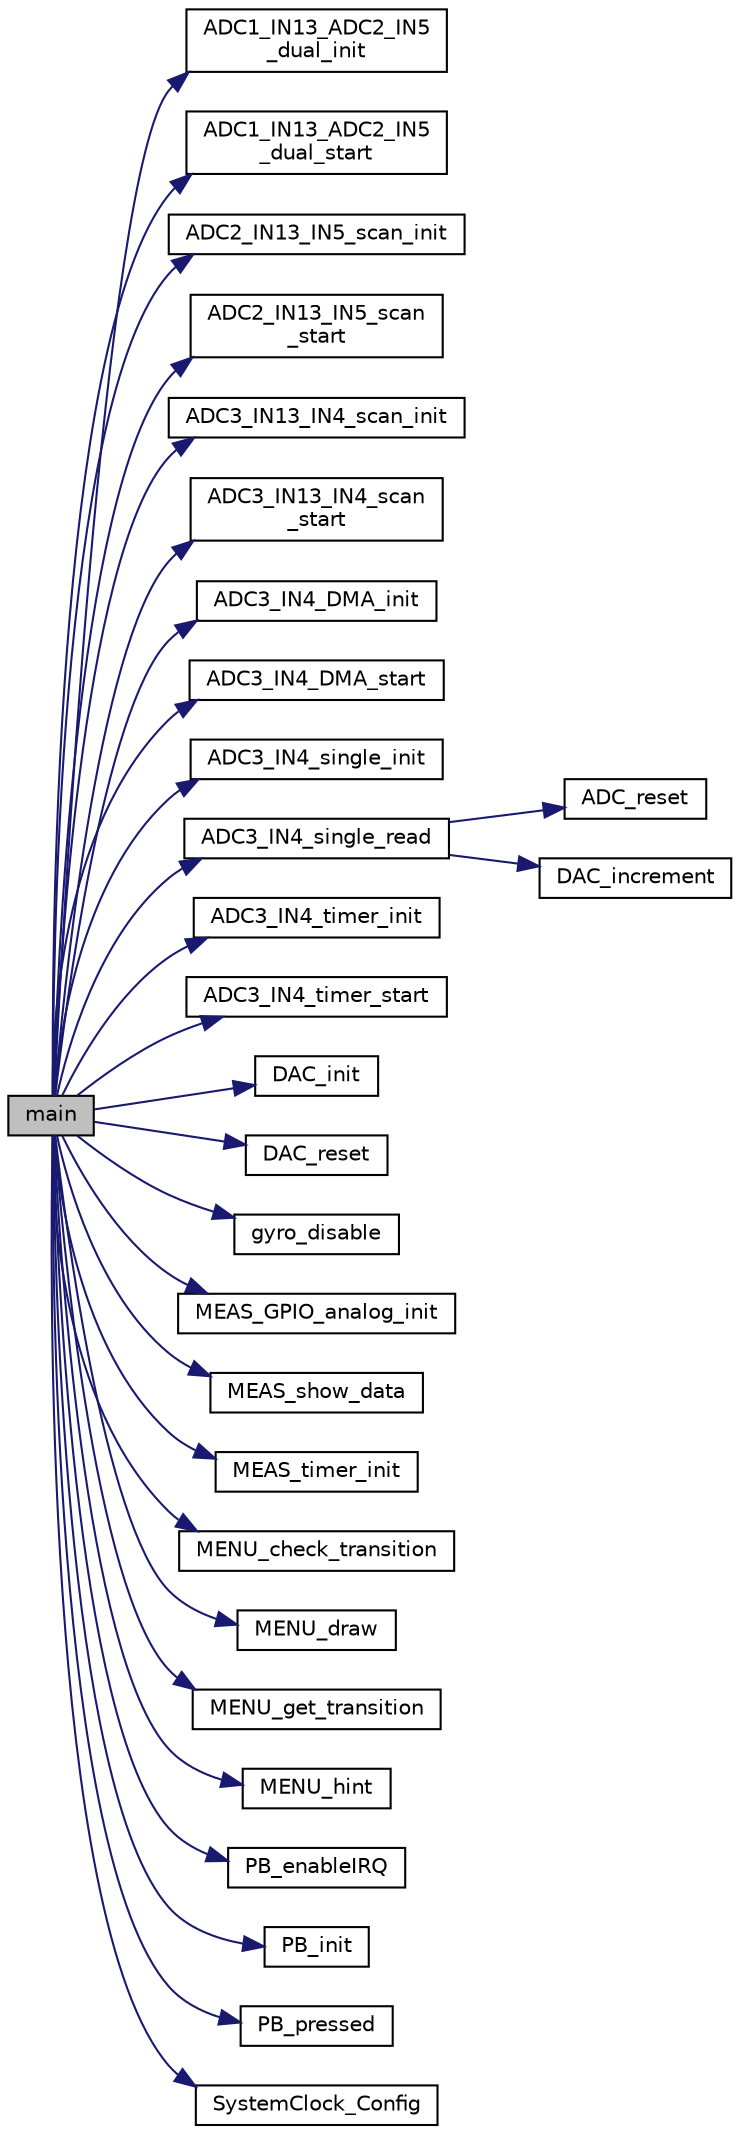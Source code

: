 digraph "main"
{
 // LATEX_PDF_SIZE
  edge [fontname="Helvetica",fontsize="10",labelfontname="Helvetica",labelfontsize="10"];
  node [fontname="Helvetica",fontsize="10",shape=record];
  rankdir="LR";
  Node1 [label="main",height=0.2,width=0.4,color="black", fillcolor="grey75", style="filled", fontcolor="black",tooltip="Main function."];
  Node1 -> Node2 [color="midnightblue",fontsize="10",style="solid",fontname="Helvetica"];
  Node2 [label="ADC1_IN13_ADC2_IN5\l_dual_init",height=0.2,width=0.4,color="black", fillcolor="white", style="filled",URL="$measuring_8c.html#a8cb802f06f0cae4125dd87c21c7bd5ee",tooltip="Initialize ADCs, timer and DMA for simultaneous dual ADC acquisition."];
  Node1 -> Node3 [color="midnightblue",fontsize="10",style="solid",fontname="Helvetica"];
  Node3 [label="ADC1_IN13_ADC2_IN5\l_dual_start",height=0.2,width=0.4,color="black", fillcolor="white", style="filled",URL="$measuring_8c.html#adea520dcb89bc4e799717146e9c6f20b",tooltip="Start DMA, ADC and timer."];
  Node1 -> Node4 [color="midnightblue",fontsize="10",style="solid",fontname="Helvetica"];
  Node4 [label="ADC2_IN13_IN5_scan_init",height=0.2,width=0.4,color="black", fillcolor="white", style="filled",URL="$measuring_8c.html#a192c550f4180a187269caabf9ed9b698",tooltip="Initialize ADC, timer and DMA for sequential acquisition = scan mode."];
  Node1 -> Node5 [color="midnightblue",fontsize="10",style="solid",fontname="Helvetica"];
  Node5 [label="ADC2_IN13_IN5_scan\l_start",height=0.2,width=0.4,color="black", fillcolor="white", style="filled",URL="$measuring_8c.html#a2fb1706a4f3c221df84b0ede30ba39cf",tooltip="Start DMA, ADC and timer."];
  Node1 -> Node6 [color="midnightblue",fontsize="10",style="solid",fontname="Helvetica"];
  Node6 [label="ADC3_IN13_IN4_scan_init",height=0.2,width=0.4,color="black", fillcolor="white", style="filled",URL="$measuring_8c.html#af6c236e0b391beae12f714f7dd89a25e",tooltip="Initialize ADC, timer and DMA for sequential acquisition = scan mode."];
  Node1 -> Node7 [color="midnightblue",fontsize="10",style="solid",fontname="Helvetica"];
  Node7 [label="ADC3_IN13_IN4_scan\l_start",height=0.2,width=0.4,color="black", fillcolor="white", style="filled",URL="$measuring_8c.html#abea69c67cbe966f55f2f5643bb274b77",tooltip="Start DMA, ADC and timer."];
  Node1 -> Node8 [color="midnightblue",fontsize="10",style="solid",fontname="Helvetica"];
  Node8 [label="ADC3_IN4_DMA_init",height=0.2,width=0.4,color="black", fillcolor="white", style="filled",URL="$measuring_8c.html#a8cfd7f56973e8fc6c0f8ec3ccd441533",tooltip="Initialize ADC, timer and DMA for data acquisition in the background."];
  Node1 -> Node9 [color="midnightblue",fontsize="10",style="solid",fontname="Helvetica"];
  Node9 [label="ADC3_IN4_DMA_start",height=0.2,width=0.4,color="black", fillcolor="white", style="filled",URL="$measuring_8c.html#a6ccc1212f3165f43b6dce7c4225a3796",tooltip="Start DMA, ADC and timer."];
  Node1 -> Node10 [color="midnightblue",fontsize="10",style="solid",fontname="Helvetica"];
  Node10 [label="ADC3_IN4_single_init",height=0.2,width=0.4,color="black", fillcolor="white", style="filled",URL="$measuring_8c.html#a56d96511f05d405a65b79e5f6c8a7fd1",tooltip="Initialize the ADC in single conversion mode."];
  Node1 -> Node11 [color="midnightblue",fontsize="10",style="solid",fontname="Helvetica"];
  Node11 [label="ADC3_IN4_single_read",height=0.2,width=0.4,color="black", fillcolor="white", style="filled",URL="$measuring_8c.html#ab914f447426074c9498ed6a5902b7f73",tooltip="Read one single value of the ADC in single conversion mode."];
  Node11 -> Node12 [color="midnightblue",fontsize="10",style="solid",fontname="Helvetica"];
  Node12 [label="ADC_reset",height=0.2,width=0.4,color="black", fillcolor="white", style="filled",URL="$measuring_8c.html#ad33d4cf42023ab7762e61cddb0d4113a",tooltip="Resets the ADCs and the timer."];
  Node11 -> Node13 [color="midnightblue",fontsize="10",style="solid",fontname="Helvetica"];
  Node13 [label="DAC_increment",height=0.2,width=0.4,color="black", fillcolor="white", style="filled",URL="$measuring_8c.html#a892bfc2635d9b39cbeadd1f61d43ddd8",tooltip="Increment the DAC value and write it to the output."];
  Node1 -> Node14 [color="midnightblue",fontsize="10",style="solid",fontname="Helvetica"];
  Node14 [label="ADC3_IN4_timer_init",height=0.2,width=0.4,color="black", fillcolor="white", style="filled",URL="$measuring_8c.html#a4e76bf488f4e0c67e5db6e9c2d2e5813",tooltip="Initialize the ADC to be triggered by a timer."];
  Node1 -> Node15 [color="midnightblue",fontsize="10",style="solid",fontname="Helvetica"];
  Node15 [label="ADC3_IN4_timer_start",height=0.2,width=0.4,color="black", fillcolor="white", style="filled",URL="$measuring_8c.html#ae5ffaeaedb181995f259a61ec05240ee",tooltip="Start the ADC and the timer."];
  Node1 -> Node16 [color="midnightblue",fontsize="10",style="solid",fontname="Helvetica"];
  Node16 [label="DAC_init",height=0.2,width=0.4,color="black", fillcolor="white", style="filled",URL="$measuring_8c.html#a4500c15ee6b13637e00fd6b901b60224",tooltip="Initialize the DAC."];
  Node1 -> Node17 [color="midnightblue",fontsize="10",style="solid",fontname="Helvetica"];
  Node17 [label="DAC_reset",height=0.2,width=0.4,color="black", fillcolor="white", style="filled",URL="$measuring_8c.html#a0ec0c70d77844e92e6b1862ab7fc7fb8",tooltip="Resets the DAC."];
  Node1 -> Node18 [color="midnightblue",fontsize="10",style="solid",fontname="Helvetica"];
  Node18 [label="gyro_disable",height=0.2,width=0.4,color="black", fillcolor="white", style="filled",URL="$main_8c.html#a9506db1724e530dd11bccbdd8968998f",tooltip="Disable the onboard gyroscope."];
  Node1 -> Node19 [color="midnightblue",fontsize="10",style="solid",fontname="Helvetica"];
  Node19 [label="MEAS_GPIO_analog_init",height=0.2,width=0.4,color="black", fillcolor="white", style="filled",URL="$measuring_8c.html#a645930ff74ceaacb90aca99fae865f8f",tooltip="Configure GPIOs in analog mode."];
  Node1 -> Node20 [color="midnightblue",fontsize="10",style="solid",fontname="Helvetica"];
  Node20 [label="MEAS_show_data",height=0.2,width=0.4,color="black", fillcolor="white", style="filled",URL="$measuring_8c.html#af3778dd3469657b95ea6a05c1fe4de0a",tooltip="Draw buffer data as curves."];
  Node1 -> Node21 [color="midnightblue",fontsize="10",style="solid",fontname="Helvetica"];
  Node21 [label="MEAS_timer_init",height=0.2,width=0.4,color="black", fillcolor="white", style="filled",URL="$measuring_8c.html#a2ace7017c3957ead5cd587fc6fae0290",tooltip="Configure the timer to trigger the ADC(s)"];
  Node1 -> Node22 [color="midnightblue",fontsize="10",style="solid",fontname="Helvetica"];
  Node22 [label="MENU_check_transition",height=0.2,width=0.4,color="black", fillcolor="white", style="filled",URL="$menu_8c.html#a88e016ed6bb3eb9cfe66a3009bc6fbcf",tooltip="Check for selection/transition."];
  Node1 -> Node23 [color="midnightblue",fontsize="10",style="solid",fontname="Helvetica"];
  Node23 [label="MENU_draw",height=0.2,width=0.4,color="black", fillcolor="white", style="filled",URL="$menu_8c.html#a2cbb4c209c599e91da57c0d6cf8f710e",tooltip="Draw the menu onto the display."];
  Node1 -> Node24 [color="midnightblue",fontsize="10",style="solid",fontname="Helvetica"];
  Node24 [label="MENU_get_transition",height=0.2,width=0.4,color="black", fillcolor="white", style="filled",URL="$menu_8c.html#a3de77014a7c52cdf6ff1f973eee6f3f6",tooltip="Get menu selection/transition."];
  Node1 -> Node25 [color="midnightblue",fontsize="10",style="solid",fontname="Helvetica"];
  Node25 [label="MENU_hint",height=0.2,width=0.4,color="black", fillcolor="white", style="filled",URL="$menu_8c.html#a62e02a141652e1f34b11f73547ce6bc2",tooltip="Shows a hint at startup."];
  Node1 -> Node26 [color="midnightblue",fontsize="10",style="solid",fontname="Helvetica"];
  Node26 [label="PB_enableIRQ",height=0.2,width=0.4,color="black", fillcolor="white", style="filled",URL="$pushbutton_8c.html#a1d6696a09e34d517e04ff82f792baf57",tooltip="Configure interrupt on rising edge for the USER pushbutton."];
  Node1 -> Node27 [color="midnightblue",fontsize="10",style="solid",fontname="Helvetica"];
  Node27 [label="PB_init",height=0.2,width=0.4,color="black", fillcolor="white", style="filled",URL="$pushbutton_8c.html#a6efe94714ab265a5e515c7266d234917",tooltip="Configure the GPIO for the USER pushbutton."];
  Node1 -> Node28 [color="midnightblue",fontsize="10",style="solid",fontname="Helvetica"];
  Node28 [label="PB_pressed",height=0.2,width=0.4,color="black", fillcolor="white", style="filled",URL="$pushbutton_8c.html#ab920dbc364e7b33bb9186ac45ae1a332",tooltip="Was the pushbutton pressed?"];
  Node1 -> Node29 [color="midnightblue",fontsize="10",style="solid",fontname="Helvetica"];
  Node29 [label="SystemClock_Config",height=0.2,width=0.4,color="black", fillcolor="white", style="filled",URL="$main_8c.html#ad554cbf06ce0fa6f92a0c4152b8a4c64",tooltip="System Clock Configuration."];
}
